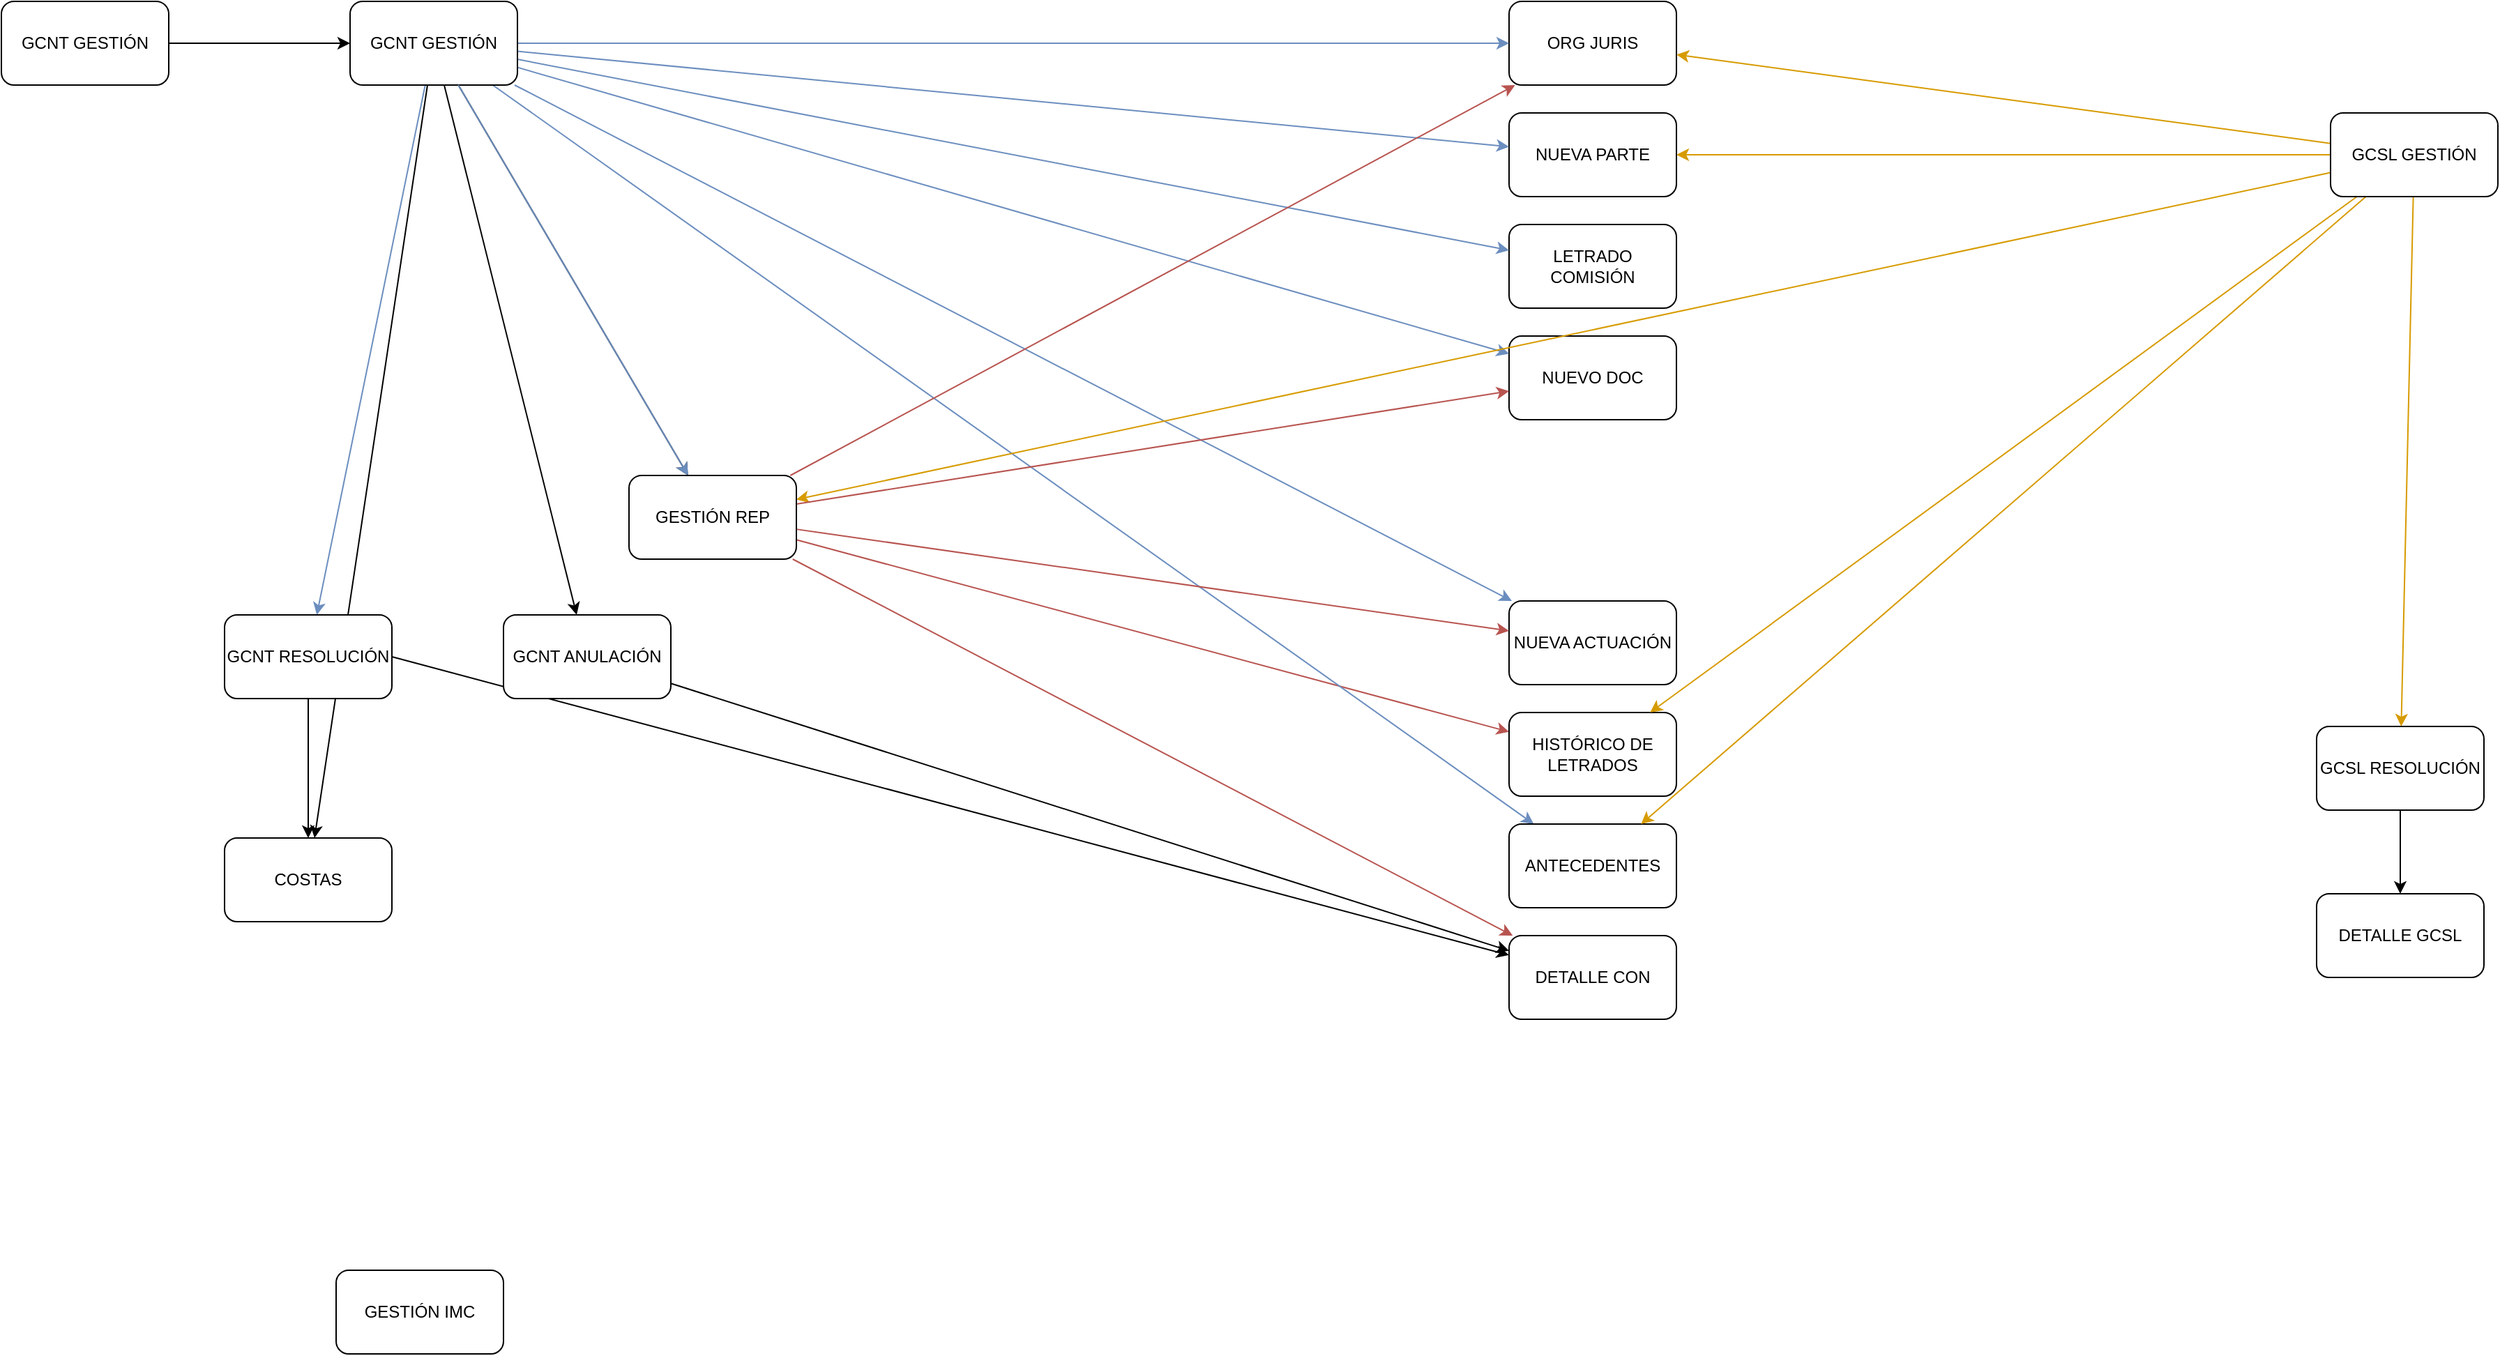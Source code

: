 <mxfile version="24.4.0" type="github" pages="3">
  <diagram name="Página-1" id="0Frc0wLYxcDbPIDZYO3f">
    <mxGraphModel dx="1603" dy="888" grid="1" gridSize="10" guides="1" tooltips="1" connect="1" arrows="1" fold="1" page="1" pageScale="1" pageWidth="827" pageHeight="1169" math="0" shadow="0">
      <root>
        <mxCell id="0" />
        <mxCell id="1" parent="0" />
        <mxCell id="gZ8VsHPKAwq8TQSJoZsJ-20" style="rounded=0;orthogonalLoop=1;jettySize=auto;html=1;" parent="1" source="gZ8VsHPKAwq8TQSJoZsJ-1" target="gZ8VsHPKAwq8TQSJoZsJ-8" edge="1">
          <mxGeometry relative="1" as="geometry" />
        </mxCell>
        <mxCell id="gZ8VsHPKAwq8TQSJoZsJ-50" style="rounded=0;orthogonalLoop=1;jettySize=auto;html=1;" parent="1" source="gZ8VsHPKAwq8TQSJoZsJ-8" target="gZ8VsHPKAwq8TQSJoZsJ-44" edge="1">
          <mxGeometry relative="1" as="geometry" />
        </mxCell>
        <mxCell id="gZ8VsHPKAwq8TQSJoZsJ-1" value="GCNT GESTIÓN" style="rounded=1;whiteSpace=wrap;html=1;" parent="1" vertex="1">
          <mxGeometry x="40" y="160" width="120" height="60" as="geometry" />
        </mxCell>
        <mxCell id="gZ8VsHPKAwq8TQSJoZsJ-3" value="NUEVA PARTE" style="rounded=1;whiteSpace=wrap;html=1;" parent="1" vertex="1">
          <mxGeometry x="1121" y="240" width="120" height="60" as="geometry" />
        </mxCell>
        <mxCell id="gZ8VsHPKAwq8TQSJoZsJ-4" value="ORG JURIS" style="rounded=1;whiteSpace=wrap;html=1;" parent="1" vertex="1">
          <mxGeometry x="1121" y="160" width="120" height="60" as="geometry" />
        </mxCell>
        <mxCell id="gZ8VsHPKAwq8TQSJoZsJ-5" value="LETRADO COMISIÓN" style="rounded=1;whiteSpace=wrap;html=1;" parent="1" vertex="1">
          <mxGeometry x="1121" y="320" width="120" height="60" as="geometry" />
        </mxCell>
        <mxCell id="gZ8VsHPKAwq8TQSJoZsJ-6" value="NUEVO DOC" style="rounded=1;whiteSpace=wrap;html=1;" parent="1" vertex="1">
          <mxGeometry x="1121" y="400" width="120" height="60" as="geometry" />
        </mxCell>
        <mxCell id="gZ8VsHPKAwq8TQSJoZsJ-7" value="NUEVA ACTUACIÓN" style="rounded=1;whiteSpace=wrap;html=1;" parent="1" vertex="1">
          <mxGeometry x="1121" y="590" width="120" height="60" as="geometry" />
        </mxCell>
        <mxCell id="gZ8VsHPKAwq8TQSJoZsJ-9" style="rounded=0;orthogonalLoop=1;jettySize=auto;html=1;fillColor=#dae8fc;strokeColor=#6c8ebf;" parent="1" source="gZ8VsHPKAwq8TQSJoZsJ-8" target="gZ8VsHPKAwq8TQSJoZsJ-7" edge="1">
          <mxGeometry relative="1" as="geometry" />
        </mxCell>
        <mxCell id="gZ8VsHPKAwq8TQSJoZsJ-10" style="rounded=0;orthogonalLoop=1;jettySize=auto;html=1;fillColor=#dae8fc;strokeColor=#6c8ebf;" parent="1" source="gZ8VsHPKAwq8TQSJoZsJ-8" target="gZ8VsHPKAwq8TQSJoZsJ-6" edge="1">
          <mxGeometry relative="1" as="geometry" />
        </mxCell>
        <mxCell id="gZ8VsHPKAwq8TQSJoZsJ-11" style="rounded=0;orthogonalLoop=1;jettySize=auto;html=1;fillColor=#dae8fc;strokeColor=#6c8ebf;" parent="1" source="gZ8VsHPKAwq8TQSJoZsJ-8" target="gZ8VsHPKAwq8TQSJoZsJ-3" edge="1">
          <mxGeometry relative="1" as="geometry" />
        </mxCell>
        <mxCell id="gZ8VsHPKAwq8TQSJoZsJ-12" style="rounded=0;orthogonalLoop=1;jettySize=auto;html=1;fillColor=#dae8fc;strokeColor=#6c8ebf;" parent="1" source="gZ8VsHPKAwq8TQSJoZsJ-8" target="gZ8VsHPKAwq8TQSJoZsJ-4" edge="1">
          <mxGeometry relative="1" as="geometry" />
        </mxCell>
        <mxCell id="gZ8VsHPKAwq8TQSJoZsJ-13" style="rounded=0;orthogonalLoop=1;jettySize=auto;html=1;fillColor=#dae8fc;strokeColor=#6c8ebf;" parent="1" source="gZ8VsHPKAwq8TQSJoZsJ-8" target="gZ8VsHPKAwq8TQSJoZsJ-5" edge="1">
          <mxGeometry relative="1" as="geometry">
            <mxPoint x="400" y="270" as="sourcePoint" />
          </mxGeometry>
        </mxCell>
        <mxCell id="gZ8VsHPKAwq8TQSJoZsJ-22" style="rounded=0;orthogonalLoop=1;jettySize=auto;html=1;fillColor=#dae8fc;strokeColor=#6c8ebf;" parent="1" source="gZ8VsHPKAwq8TQSJoZsJ-8" target="gZ8VsHPKAwq8TQSJoZsJ-21" edge="1">
          <mxGeometry relative="1" as="geometry" />
        </mxCell>
        <mxCell id="gZ8VsHPKAwq8TQSJoZsJ-26" style="rounded=0;orthogonalLoop=1;jettySize=auto;html=1;fillColor=#f8cecc;strokeColor=#b85450;" parent="1" source="gZ8VsHPKAwq8TQSJoZsJ-44" target="gZ8VsHPKAwq8TQSJoZsJ-25" edge="1">
          <mxGeometry relative="1" as="geometry" />
        </mxCell>
        <mxCell id="gZ8VsHPKAwq8TQSJoZsJ-28" style="rounded=0;orthogonalLoop=1;jettySize=auto;html=1;fillColor=#dae8fc;strokeColor=#6c8ebf;" parent="1" source="gZ8VsHPKAwq8TQSJoZsJ-8" target="gZ8VsHPKAwq8TQSJoZsJ-27" edge="1">
          <mxGeometry relative="1" as="geometry" />
        </mxCell>
        <mxCell id="gZ8VsHPKAwq8TQSJoZsJ-60" style="rounded=0;orthogonalLoop=1;jettySize=auto;html=1;" parent="1" source="gZ8VsHPKAwq8TQSJoZsJ-8" target="gZ8VsHPKAwq8TQSJoZsJ-59" edge="1">
          <mxGeometry relative="1" as="geometry" />
        </mxCell>
        <mxCell id="Z7nkJuiqjqVwhFNo6U4k-3" style="rounded=0;orthogonalLoop=1;jettySize=auto;html=1;" edge="1" parent="1" source="gZ8VsHPKAwq8TQSJoZsJ-8" target="Z7nkJuiqjqVwhFNo6U4k-1">
          <mxGeometry relative="1" as="geometry" />
        </mxCell>
        <mxCell id="gZ8VsHPKAwq8TQSJoZsJ-8" value="GCNT GESTIÓN" style="rounded=1;whiteSpace=wrap;html=1;" parent="1" vertex="1">
          <mxGeometry x="290" y="160" width="120" height="60" as="geometry" />
        </mxCell>
        <mxCell id="gZ8VsHPKAwq8TQSJoZsJ-24" style="rounded=0;orthogonalLoop=1;jettySize=auto;html=1;exitX=1;exitY=0.5;exitDx=0;exitDy=0;" parent="1" source="gZ8VsHPKAwq8TQSJoZsJ-21" target="gZ8VsHPKAwq8TQSJoZsJ-23" edge="1">
          <mxGeometry relative="1" as="geometry" />
        </mxCell>
        <mxCell id="Z7nkJuiqjqVwhFNo6U4k-2" style="edgeStyle=orthogonalEdgeStyle;rounded=0;orthogonalLoop=1;jettySize=auto;html=1;entryX=0.5;entryY=0;entryDx=0;entryDy=0;" edge="1" parent="1" source="gZ8VsHPKAwq8TQSJoZsJ-21" target="Z7nkJuiqjqVwhFNo6U4k-1">
          <mxGeometry relative="1" as="geometry" />
        </mxCell>
        <mxCell id="gZ8VsHPKAwq8TQSJoZsJ-21" value="GCNT RESOLUCIÓN" style="rounded=1;whiteSpace=wrap;html=1;" parent="1" vertex="1">
          <mxGeometry x="200" y="600" width="120" height="60" as="geometry" />
        </mxCell>
        <mxCell id="gZ8VsHPKAwq8TQSJoZsJ-23" value="DETALLE CON" style="rounded=1;whiteSpace=wrap;html=1;" parent="1" vertex="1">
          <mxGeometry x="1121" y="830" width="120" height="60" as="geometry" />
        </mxCell>
        <mxCell id="gZ8VsHPKAwq8TQSJoZsJ-25" value="HISTÓRICO DE LETRADOS" style="rounded=1;whiteSpace=wrap;html=1;" parent="1" vertex="1">
          <mxGeometry x="1121" y="670" width="120" height="60" as="geometry" />
        </mxCell>
        <mxCell id="gZ8VsHPKAwq8TQSJoZsJ-27" value="ANTECEDENTES" style="rounded=1;whiteSpace=wrap;html=1;" parent="1" vertex="1">
          <mxGeometry x="1121" y="750" width="120" height="60" as="geometry" />
        </mxCell>
        <mxCell id="gZ8VsHPKAwq8TQSJoZsJ-43" style="rounded=0;orthogonalLoop=1;jettySize=auto;html=1;fillColor=#ffe6cc;strokeColor=#d79b00;" parent="1" source="gZ8VsHPKAwq8TQSJoZsJ-32" target="gZ8VsHPKAwq8TQSJoZsJ-42" edge="1">
          <mxGeometry relative="1" as="geometry" />
        </mxCell>
        <mxCell id="gZ8VsHPKAwq8TQSJoZsJ-38" style="rounded=0;orthogonalLoop=1;jettySize=auto;html=1;fillColor=#ffe6cc;strokeColor=#d79b00;" parent="1" source="gZ8VsHPKAwq8TQSJoZsJ-32" target="gZ8VsHPKAwq8TQSJoZsJ-25" edge="1">
          <mxGeometry relative="1" as="geometry" />
        </mxCell>
        <mxCell id="gZ8VsHPKAwq8TQSJoZsJ-39" style="rounded=0;orthogonalLoop=1;jettySize=auto;html=1;fillColor=#ffe6cc;strokeColor=#d79b00;" parent="1" source="gZ8VsHPKAwq8TQSJoZsJ-32" target="gZ8VsHPKAwq8TQSJoZsJ-27" edge="1">
          <mxGeometry relative="1" as="geometry" />
        </mxCell>
        <mxCell id="gZ8VsHPKAwq8TQSJoZsJ-51" style="rounded=0;orthogonalLoop=1;jettySize=auto;html=1;fillColor=#ffe6cc;strokeColor=#d79b00;" parent="1" source="gZ8VsHPKAwq8TQSJoZsJ-32" target="gZ8VsHPKAwq8TQSJoZsJ-44" edge="1">
          <mxGeometry relative="1" as="geometry" />
        </mxCell>
        <mxCell id="gZ8VsHPKAwq8TQSJoZsJ-52" style="rounded=0;orthogonalLoop=1;jettySize=auto;html=1;fillColor=#ffe6cc;strokeColor=#d79b00;" parent="1" source="gZ8VsHPKAwq8TQSJoZsJ-32" target="gZ8VsHPKAwq8TQSJoZsJ-3" edge="1">
          <mxGeometry relative="1" as="geometry" />
        </mxCell>
        <mxCell id="gZ8VsHPKAwq8TQSJoZsJ-53" style="rounded=0;orthogonalLoop=1;jettySize=auto;html=1;fillColor=#ffe6cc;strokeColor=#d79b00;" parent="1" source="gZ8VsHPKAwq8TQSJoZsJ-32" target="gZ8VsHPKAwq8TQSJoZsJ-4" edge="1">
          <mxGeometry relative="1" as="geometry" />
        </mxCell>
        <mxCell id="gZ8VsHPKAwq8TQSJoZsJ-32" value="GCSL GESTIÓN" style="rounded=1;whiteSpace=wrap;html=1;" parent="1" vertex="1">
          <mxGeometry x="1710" y="240" width="120" height="60" as="geometry" />
        </mxCell>
        <mxCell id="gZ8VsHPKAwq8TQSJoZsJ-56" style="rounded=0;orthogonalLoop=1;jettySize=auto;html=1;" parent="1" source="gZ8VsHPKAwq8TQSJoZsJ-42" target="gZ8VsHPKAwq8TQSJoZsJ-55" edge="1">
          <mxGeometry relative="1" as="geometry" />
        </mxCell>
        <mxCell id="gZ8VsHPKAwq8TQSJoZsJ-42" value="GCSL RESOLUCIÓN" style="rounded=1;whiteSpace=wrap;html=1;" parent="1" vertex="1">
          <mxGeometry x="1700" y="680" width="120" height="60" as="geometry" />
        </mxCell>
        <mxCell id="gZ8VsHPKAwq8TQSJoZsJ-45" style="rounded=0;orthogonalLoop=1;jettySize=auto;html=1;fillColor=#f8cecc;strokeColor=#b85450;" parent="1" source="gZ8VsHPKAwq8TQSJoZsJ-44" target="gZ8VsHPKAwq8TQSJoZsJ-6" edge="1">
          <mxGeometry relative="1" as="geometry" />
        </mxCell>
        <mxCell id="gZ8VsHPKAwq8TQSJoZsJ-46" style="rounded=0;orthogonalLoop=1;jettySize=auto;html=1;fillColor=#f8cecc;strokeColor=#b85450;" parent="1" source="gZ8VsHPKAwq8TQSJoZsJ-44" target="gZ8VsHPKAwq8TQSJoZsJ-7" edge="1">
          <mxGeometry relative="1" as="geometry" />
        </mxCell>
        <mxCell id="gZ8VsHPKAwq8TQSJoZsJ-47" style="rounded=0;orthogonalLoop=1;jettySize=auto;html=1;fillColor=#f8cecc;strokeColor=#b85450;" parent="1" source="gZ8VsHPKAwq8TQSJoZsJ-44" target="gZ8VsHPKAwq8TQSJoZsJ-23" edge="1">
          <mxGeometry relative="1" as="geometry" />
        </mxCell>
        <mxCell id="gZ8VsHPKAwq8TQSJoZsJ-48" style="rounded=0;orthogonalLoop=1;jettySize=auto;html=1;fillColor=#f8cecc;strokeColor=#b85450;" parent="1" source="gZ8VsHPKAwq8TQSJoZsJ-44" target="gZ8VsHPKAwq8TQSJoZsJ-4" edge="1">
          <mxGeometry relative="1" as="geometry" />
        </mxCell>
        <mxCell id="gZ8VsHPKAwq8TQSJoZsJ-49" value="GESTIÓN IMC" style="rounded=1;whiteSpace=wrap;html=1;" parent="1" vertex="1">
          <mxGeometry x="280" y="1070" width="120" height="60" as="geometry" />
        </mxCell>
        <mxCell id="gZ8VsHPKAwq8TQSJoZsJ-54" value="" style="rounded=0;orthogonalLoop=1;jettySize=auto;html=1;fillColor=#dae8fc;strokeColor=#6c8ebf;" parent="1" source="gZ8VsHPKAwq8TQSJoZsJ-8" target="gZ8VsHPKAwq8TQSJoZsJ-44" edge="1">
          <mxGeometry relative="1" as="geometry">
            <mxPoint x="400" y="270" as="sourcePoint" />
            <mxPoint x="680" y="590" as="targetPoint" />
          </mxGeometry>
        </mxCell>
        <mxCell id="gZ8VsHPKAwq8TQSJoZsJ-44" value="GESTIÓN REP" style="rounded=1;whiteSpace=wrap;html=1;" parent="1" vertex="1">
          <mxGeometry x="490" y="500" width="120" height="60" as="geometry" />
        </mxCell>
        <mxCell id="gZ8VsHPKAwq8TQSJoZsJ-55" value="DETALLE GCSL" style="rounded=1;whiteSpace=wrap;html=1;" parent="1" vertex="1">
          <mxGeometry x="1700" y="800" width="120" height="60" as="geometry" />
        </mxCell>
        <mxCell id="gZ8VsHPKAwq8TQSJoZsJ-61" style="rounded=0;orthogonalLoop=1;jettySize=auto;html=1;" parent="1" source="gZ8VsHPKAwq8TQSJoZsJ-59" target="gZ8VsHPKAwq8TQSJoZsJ-23" edge="1">
          <mxGeometry relative="1" as="geometry" />
        </mxCell>
        <mxCell id="gZ8VsHPKAwq8TQSJoZsJ-59" value="GCNT ANULACIÓN" style="rounded=1;whiteSpace=wrap;html=1;" parent="1" vertex="1">
          <mxGeometry x="400" y="600" width="120" height="60" as="geometry" />
        </mxCell>
        <mxCell id="Z7nkJuiqjqVwhFNo6U4k-1" value="COSTAS" style="rounded=1;whiteSpace=wrap;html=1;" vertex="1" parent="1">
          <mxGeometry x="200" y="760" width="120" height="60" as="geometry" />
        </mxCell>
      </root>
    </mxGraphModel>
  </diagram>
  <diagram id="XzJ1fYKa9XRP_UuclWvb" name="CON">
    <mxGraphModel dx="1869" dy="1746" grid="1" gridSize="10" guides="1" tooltips="1" connect="1" arrows="1" fold="1" page="1" pageScale="1" pageWidth="827" pageHeight="1169" math="0" shadow="0">
      <root>
        <mxCell id="0" />
        <mxCell id="1" parent="0" />
        <mxCell id="MInCL2Hsg_RvjcHeMWXd-5" style="edgeStyle=orthogonalEdgeStyle;rounded=0;orthogonalLoop=1;jettySize=auto;html=1;" edge="1" parent="1" source="MInCL2Hsg_RvjcHeMWXd-1" target="MInCL2Hsg_RvjcHeMWXd-2">
          <mxGeometry relative="1" as="geometry" />
        </mxCell>
        <mxCell id="MInCL2Hsg_RvjcHeMWXd-11" style="edgeStyle=orthogonalEdgeStyle;rounded=0;orthogonalLoop=1;jettySize=auto;html=1;" edge="1" parent="1" source="MInCL2Hsg_RvjcHeMWXd-1" target="MInCL2Hsg_RvjcHeMWXd-10">
          <mxGeometry relative="1" as="geometry">
            <Array as="points">
              <mxPoint x="140" y="230" />
            </Array>
          </mxGeometry>
        </mxCell>
        <mxCell id="MInCL2Hsg_RvjcHeMWXd-1" value="GESTIÓN CON" style="rounded=1;whiteSpace=wrap;html=1;" vertex="1" parent="1">
          <mxGeometry x="80" y="80" width="120" height="60" as="geometry" />
        </mxCell>
        <mxCell id="MInCL2Hsg_RvjcHeMWXd-6" style="edgeStyle=orthogonalEdgeStyle;rounded=0;orthogonalLoop=1;jettySize=auto;html=1;" edge="1" parent="1" source="MInCL2Hsg_RvjcHeMWXd-12" target="MInCL2Hsg_RvjcHeMWXd-3">
          <mxGeometry relative="1" as="geometry">
            <Array as="points">
              <mxPoint x="620" y="230" />
            </Array>
          </mxGeometry>
        </mxCell>
        <mxCell id="MInCL2Hsg_RvjcHeMWXd-7" style="rounded=0;orthogonalLoop=1;jettySize=auto;html=1;edgeStyle=orthogonalEdgeStyle;" edge="1" parent="1" source="MInCL2Hsg_RvjcHeMWXd-2" target="MInCL2Hsg_RvjcHeMWXd-4">
          <mxGeometry relative="1" as="geometry" />
        </mxCell>
        <mxCell id="MInCL2Hsg_RvjcHeMWXd-2" value="RESOLVER" style="rounded=1;whiteSpace=wrap;html=1;" vertex="1" parent="1">
          <mxGeometry x="320" y="80" width="120" height="60" as="geometry" />
        </mxCell>
        <mxCell id="MInCL2Hsg_RvjcHeMWXd-8" style="rounded=0;orthogonalLoop=1;jettySize=auto;html=1;edgeStyle=orthogonalEdgeStyle;" edge="1" parent="1" source="MInCL2Hsg_RvjcHeMWXd-3" target="MInCL2Hsg_RvjcHeMWXd-4">
          <mxGeometry relative="1" as="geometry">
            <Array as="points">
              <mxPoint x="1000" y="230" />
              <mxPoint x="1000" y="110" />
            </Array>
          </mxGeometry>
        </mxCell>
        <mxCell id="MInCL2Hsg_RvjcHeMWXd-3" value="REC" style="rounded=1;whiteSpace=wrap;html=1;" vertex="1" parent="1">
          <mxGeometry x="800" y="200" width="120" height="60" as="geometry" />
        </mxCell>
        <mxCell id="MInCL2Hsg_RvjcHeMWXd-17" style="edgeStyle=orthogonalEdgeStyle;rounded=0;orthogonalLoop=1;jettySize=auto;html=1;" edge="1" parent="1" source="MInCL2Hsg_RvjcHeMWXd-4" target="MInCL2Hsg_RvjcHeMWXd-15">
          <mxGeometry relative="1" as="geometry">
            <Array as="points">
              <mxPoint x="860" y="-50" />
              <mxPoint x="-100" y="-50" />
            </Array>
          </mxGeometry>
        </mxCell>
        <mxCell id="MInCL2Hsg_RvjcHeMWXd-4" value="COSTAS" style="rounded=1;whiteSpace=wrap;html=1;" vertex="1" parent="1">
          <mxGeometry x="800" y="80" width="120" height="60" as="geometry" />
        </mxCell>
        <mxCell id="MInCL2Hsg_RvjcHeMWXd-10" value="REP" style="rounded=1;whiteSpace=wrap;html=1;" vertex="1" parent="1">
          <mxGeometry x="320" y="200" width="120" height="60" as="geometry" />
        </mxCell>
        <mxCell id="MInCL2Hsg_RvjcHeMWXd-14" style="edgeStyle=orthogonalEdgeStyle;rounded=0;orthogonalLoop=1;jettySize=auto;html=1;" edge="1" parent="1" source="MInCL2Hsg_RvjcHeMWXd-12" target="MInCL2Hsg_RvjcHeMWXd-13">
          <mxGeometry relative="1" as="geometry" />
        </mxCell>
        <mxCell id="MInCL2Hsg_RvjcHeMWXd-12" value="RESUMEN RESOLVER" style="rounded=1;whiteSpace=wrap;html=1;" vertex="1" parent="1">
          <mxGeometry x="560" y="80" width="120" height="60" as="geometry" />
        </mxCell>
        <mxCell id="MInCL2Hsg_RvjcHeMWXd-13" value="NOTIFICAR SENTENCIA" style="rounded=0;whiteSpace=wrap;html=1;" vertex="1" parent="1">
          <mxGeometry x="560" y="-30" width="120" height="40" as="geometry" />
        </mxCell>
        <mxCell id="MInCL2Hsg_RvjcHeMWXd-16" style="edgeStyle=orthogonalEdgeStyle;rounded=0;orthogonalLoop=1;jettySize=auto;html=1;" edge="1" parent="1" source="MInCL2Hsg_RvjcHeMWXd-15" target="MInCL2Hsg_RvjcHeMWXd-1">
          <mxGeometry relative="1" as="geometry" />
        </mxCell>
        <mxCell id="MInCL2Hsg_RvjcHeMWXd-15" value="SERVICIO GESTIÓN CON" style="rounded=1;whiteSpace=wrap;html=1;" vertex="1" parent="1">
          <mxGeometry x="-160" y="80" width="120" height="60" as="geometry" />
        </mxCell>
      </root>
    </mxGraphModel>
  </diagram>
  <diagram id="WmFtU_MEl1-fnmDOUq4k" name="EJE">
    <mxGraphModel dx="1042" dy="577" grid="1" gridSize="10" guides="1" tooltips="1" connect="1" arrows="1" fold="1" page="1" pageScale="1" pageWidth="827" pageHeight="1169" math="0" shadow="0">
      <root>
        <mxCell id="0" />
        <mxCell id="1" parent="0" />
        <mxCell id="Mz8hdvP4rmBgia9Ii-TD-4" style="edgeStyle=orthogonalEdgeStyle;rounded=0;orthogonalLoop=1;jettySize=auto;html=1;" edge="1" parent="1" source="Mz8hdvP4rmBgia9Ii-TD-1" target="Mz8hdvP4rmBgia9Ii-TD-2">
          <mxGeometry relative="1" as="geometry" />
        </mxCell>
        <mxCell id="Mz8hdvP4rmBgia9Ii-TD-1" value="GESTIÓN EJE" style="rounded=1;whiteSpace=wrap;html=1;" vertex="1" parent="1">
          <mxGeometry x="160" y="120" width="120" height="60" as="geometry" />
        </mxCell>
        <mxCell id="Mz8hdvP4rmBgia9Ii-TD-5" style="edgeStyle=orthogonalEdgeStyle;rounded=0;orthogonalLoop=1;jettySize=auto;html=1;" edge="1" parent="1" source="Mz8hdvP4rmBgia9Ii-TD-2" target="Mz8hdvP4rmBgia9Ii-TD-3">
          <mxGeometry relative="1" as="geometry" />
        </mxCell>
        <mxCell id="Mz8hdvP4rmBgia9Ii-TD-7" style="edgeStyle=orthogonalEdgeStyle;rounded=0;orthogonalLoop=1;jettySize=auto;html=1;" edge="1" parent="1" source="Mz8hdvP4rmBgia9Ii-TD-2" target="Mz8hdvP4rmBgia9Ii-TD-3">
          <mxGeometry relative="1" as="geometry">
            <Array as="points">
              <mxPoint x="460" y="270" />
            </Array>
          </mxGeometry>
        </mxCell>
        <mxCell id="Mz8hdvP4rmBgia9Ii-TD-2" value="RESOLUCIÓN" style="rounded=1;whiteSpace=wrap;html=1;" vertex="1" parent="1">
          <mxGeometry x="400" y="120" width="120" height="60" as="geometry" />
        </mxCell>
        <mxCell id="FEFlE5CmtU0hFnzg8P9r-1" style="edgeStyle=orthogonalEdgeStyle;rounded=0;orthogonalLoop=1;jettySize=auto;html=1;" edge="1" parent="1" source="Mz8hdvP4rmBgia9Ii-TD-3" target="Mz8hdvP4rmBgia9Ii-TD-6">
          <mxGeometry relative="1" as="geometry">
            <Array as="points">
              <mxPoint x="820" y="270" />
              <mxPoint x="820" y="150" />
            </Array>
          </mxGeometry>
        </mxCell>
        <mxCell id="Mz8hdvP4rmBgia9Ii-TD-3" value="REP" style="rounded=1;whiteSpace=wrap;html=1;" vertex="1" parent="1">
          <mxGeometry x="640" y="240" width="120" height="60" as="geometry" />
        </mxCell>
        <mxCell id="FEFlE5CmtU0hFnzg8P9r-2" style="edgeStyle=orthogonalEdgeStyle;rounded=0;orthogonalLoop=1;jettySize=auto;html=1;" edge="1" parent="1" source="Mz8hdvP4rmBgia9Ii-TD-6" target="Mz8hdvP4rmBgia9Ii-TD-1">
          <mxGeometry relative="1" as="geometry">
            <Array as="points">
              <mxPoint x="700" y="60" />
              <mxPoint x="220" y="60" />
            </Array>
          </mxGeometry>
        </mxCell>
        <mxCell id="Mz8hdvP4rmBgia9Ii-TD-6" value="COSTAS" style="rounded=1;whiteSpace=wrap;html=1;" vertex="1" parent="1">
          <mxGeometry x="640" y="120" width="120" height="60" as="geometry" />
        </mxCell>
      </root>
    </mxGraphModel>
  </diagram>
</mxfile>
